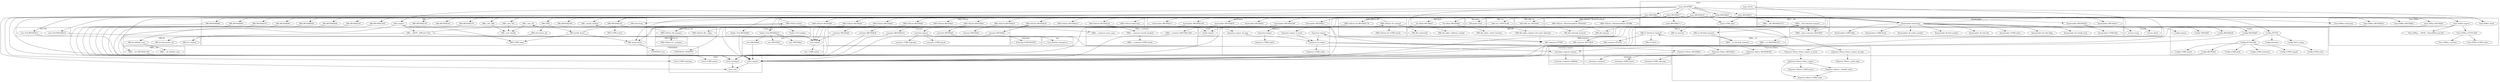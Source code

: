 digraph {
graph [overlap=false]
subgraph cluster_DBD_SQLite_st {
	label="DBD::SQLite::st";
	"DBD::SQLite::st::_prepare";
}
subgraph cluster_Internals {
	label="Internals";
	"Internals::SvREADONLY";
}
subgraph cluster_locale {
	label="locale";
	"locale::import";
}
subgraph cluster_Config {
	label="Config";
	"Config::BEGIN@35";
	"Config::CORE:subst";
	"Config::TIEHASH";
	"Config::CORE:match";
	"Config::BEGIN@5";
	"Config::fetch_string";
	"Config::AUTOLOAD";
	"Config::import";
	"Config::CORE:pack";
	"Config::launcher";
	"Config::BEGIN@9";
	"Config::CORE:substcont";
	"Config::CORE:unpack";
	"Config::FETCH";
}
subgraph cluster_List_Util {
	label="List::Util";
	"List::Util::BEGIN@11";
	"List::Util::BEGIN@12";
}
subgraph cluster_DynaLoader {
	label="DynaLoader";
	"DynaLoader::CORE:ftfile";
	"DynaLoader::BEGIN@17";
	"DynaLoader::CORE:ftsize";
	"DynaLoader::BEGIN@24";
	"DynaLoader::dl_undef_symbols";
	"DynaLoader::dl_find_symbol";
	"DynaLoader::dl_load_file";
	"DynaLoader::CORE:subst";
	"DynaLoader::dl_load_flags";
	"DynaLoader::dl_install_xsub";
	"DynaLoader::CORE:ftdir";
	"DynaLoader::bootstrap";
}
subgraph cluster_DBI {
	label="DBI";
	"DBI::__ANON__[DBI.pm:732]";
	"DBI::BEGIN@163";
	"DBI::BEGIN@160";
	"DBI::BEGIN@804";
	"DBI::BEGIN@534";
	"DBI::BEGIN@161";
	"DBI::BEGIN@159";
	"DBI::bootstrap";
	"DBI::BEGIN@276";
	"DBI::setup_driver";
	"DBI::BEGIN@1035";
	"DBI::CORE:match";
	"DBI::BEGIN@964";
	"DBI::_new_handle";
	"DBI::BEGIN@691";
	"DBI::_new_sth";
	"DBI::BEGIN@272";
	"DBI::END";
	"DBI::_install_method";
	"DBI::_new_dbh";
	"DBI::install_driver";
	"DBI::disconnect_all";
	"DBI::CORE:subst";
	"DBI::_new_drh";
	"DBI::BEGIN@867";
	"DBI::connect";
	"DBI::BEGIN@838";
}
subgraph cluster_warnings {
	label="warnings";
	"warnings::unimport";
	"warnings::CORE:regcomp";
	"warnings::CORE:match";
}
subgraph cluster_vars {
	label="vars";
	"vars::BEGIN@3";
	"vars::BEGIN@8";
	"vars::import";
	"vars::CORE:match";
	"vars::BEGIN@7";
}
subgraph cluster_Tie_Hash {
	label="Tie::Hash";
	"Tie::Hash::BEGIN@5";
	"Tie::Hash::BEGIN@6";
}
subgraph cluster_main {
	label="main";
	"main::BEGIN@17";
	"main::BEGIN@11.1";
	"main::NULL";
	"main::BEGIN@18";
	"main::BEGIN@3";
	"main::CORE:print";
	"main::BEGIN@5";
	"main::RUNTIME";
	"main::BEGIN@11";
}
subgraph cluster_strict {
	label="strict";
	"strict::import";
	"strict::CORE:regcomp";
	"strict::unimport";
	"strict::bits";
	"strict::CORE:match";
}
subgraph cluster_DBD_SQLite_dr {
	label="DBD::SQLite::dr";
	"DBD::SQLite::dr::BEGIN@178";
	"DBD::SQLite::dr::connect";
	"DBD::SQLite::dr::CORE:match";
}
subgraph cluster_DBI_common {
	label="DBI::common";
	"DBI::common::DESTROY";
	"DBI::common::STORE";
	"DBI::common::FETCH";
}
subgraph cluster_DBI_db {
	label="DBI::db";
	"DBI::db::connected";
	"DBI::db::sqlite_create_function";
	"DBI::db::sqlite_collation_needed";
	"DBI::db::sqlite_register_fts3_perl_tokenizer";
	"DBI::db::selectall_arrayref";
	"DBI::db::prepare";
}
subgraph cluster_Scalar_Util {
	label="Scalar::Util";
	"Scalar::Util::BEGIN@9";
	"Scalar::Util::BEGIN@10";
	"Scalar::Util::weaken";
}
subgraph cluster_UNIVERSAL {
	label="UNIVERSAL";
	"UNIVERSAL::isa";
	"UNIVERSAL::VERSION";
}
subgraph cluster_XSLoader {
	label="XSLoader";
	"XSLoader::load";
}
subgraph cluster_DBD_SQLite {
	label="DBD::SQLite";
	"DBD::SQLite::BEGIN@9";
	"DBD::SQLite::BEGIN@34";
	"DBD::SQLite::BEGIN@3";
	"DBD::SQLite::bootstrap";
	"DBD::SQLite::BEGIN@4";
	"DBD::SQLite::BEGIN@10";
	"DBD::SQLite::BEGIN@6";
	"DBD::SQLite::BEGIN@12";
	"DBD::SQLite::BEGIN@30";
	"DBD::SQLite::driver";
	"DBD::SQLite::BEGIN@8";
	"DBD::SQLite::BEGIN@5";
}
subgraph cluster_DBD___st {
	label="DBD::_::st";
	"DBD::_::st::BEGIN@1817";
	"DBD::_::st::fetchall_arrayref";
}
subgraph cluster_DBD_SQLite_db {
	label="DBD::SQLite::db";
	"DBD::SQLite::db::_login";
	"DBD::SQLite::db::prepare";
}
subgraph cluster_DBD___dr {
	label="DBD::_::dr";
	"DBD::_::dr::BEGIN@1450";
	"DBD::_::dr::default_user";
}
subgraph cluster_DBI_var {
	label="DBI::var";
	"DBI::var::TIESCALAR";
}
subgraph cluster_DBI_DBI_tie {
	label="DBI::DBI_tie";
	"DBI::DBI_tie::TIEHASH";
}
subgraph cluster_Exporter_Heavy {
	label="Exporter::Heavy";
	"Exporter::Heavy::_rebuild_cache";
	"Exporter::Heavy::_push_tags";
	"Exporter::Heavy::BEGIN@186";
	"Exporter::Heavy::CORE:subst";
	"Exporter::Heavy::heavy_export_ok_tags";
	"Exporter::Heavy::heavy_export_to_level";
	"Exporter::Heavy::BEGIN@4";
	"Exporter::Heavy::CORE:match";
	"Exporter::Heavy::heavy_export";
	"Exporter::Heavy::BEGIN@3";
}
subgraph cluster_DBD_SQLite__WriteOnceHash {
	label="DBD::SQLite::_WriteOnceHash";
	"DBD::SQLite::_WriteOnceHash::STORE";
	"DBD::SQLite::_WriteOnceHash::TIEHASH";
}
subgraph cluster_version {
	label="version";
	"version::(bool";
	"version::(cmp";
}
subgraph cluster_DBI_dr {
	label="DBI::dr";
	"DBI::dr::disconnect_all";
	"DBI::dr::default_user";
	"DBI::dr::connect";
}
subgraph cluster_constant {
	label="constant";
	"constant::import";
	"constant::BEGIN@4";
	"constant::BEGIN@3";
	"constant::BEGIN@38";
	"constant::CORE:regcomp";
	"constant::BEGIN@101";
	"constant::BEGIN@2";
	"constant::BEGIN@6";
	"constant::CORE:match";
}
subgraph cluster_Time_HiRes {
	label="Time::HiRes";
	"Time::HiRes::constant";
	"Time::HiRes::BEGIN@43";
	"Time::HiRes::clock";
	"Time::HiRes::__ANON__[Time/HiRes.pm:44]";
	"Time::HiRes::CORE:subst";
	"Time::HiRes::BEGIN@4";
	"Time::HiRes::AUTOLOAD";
	"Time::HiRes::BEGIN@3";
	"Time::HiRes::import";
	"Time::HiRes::bootstrap";
}
subgraph cluster_Exporter {
	label="Exporter";
	"Exporter::import";
	"Exporter::export_to_level";
	"Exporter::as_heavy";
	"Exporter::export";
	"Exporter::CORE:subst";
	"Exporter::export_ok_tags";
	"Exporter::CORE:match";
}
subgraph cluster_DBD___common {
	label="DBD::_::common";
	"DBD::_::common::CORE:match";
	"DBD::_::common::BEGIN@1348";
	"DBD::_::common::trace_msg";
	"DBD::_::common::install_method";
}
subgraph cluster_DBD___db {
	label="DBD::_::db";
	"DBD::_::db::BEGIN@1511";
	"DBD::_::db::selectall_arrayref";
}
subgraph cluster_warnings_register {
	label="warnings::register";
	"warnings::register::mkMask";
	"warnings::register::import";
}
subgraph cluster_DBD__mem_common {
	label="DBD::_mem::common";
	"DBD::_mem::common::DESTROY";
}
subgraph cluster_DBI_st {
	label="DBI::st";
	"DBI::st::fetchall_arrayref";
	"DBI::st::fetch";
	"DBI::st::execute";
	"DBI::st::fetchrow_hashref";
}
subgraph cluster_mro {
	label="mro";
	"mro::method_changed_in";
}
subgraph cluster_AutoLoader {
	label="AutoLoader";
	"AutoLoader::BEGIN@138";
	"AutoLoader::BEGIN@30";
	"AutoLoader::BEGIN@4";
	"AutoLoader::BEGIN@186";
	"AutoLoader::BEGIN@3";
	"AutoLoader::BEGIN@13";
}
"Config::AUTOLOAD" -> "Config::CORE:match";
"main::BEGIN@5" -> "AutoLoader::BEGIN@138";
"DBD::SQLite::dr::connect" -> "DBI::db::sqlite_collation_needed";
"main::RUNTIME" -> "DBI::db::selectall_arrayref";
"DynaLoader::bootstrap" -> "DynaLoader::dl_find_symbol";
"Time::HiRes::AUTOLOAD" -> "Time::HiRes::CORE:subst";
"DBD::_::db::selectall_arrayref" -> "DBI::st::fetchall_arrayref";
"main::BEGIN@5" -> "Time::HiRes::BEGIN@4";
"constant::import" -> "mro::method_changed_in";
"DynaLoader::bootstrap" -> "Time::HiRes::bootstrap";
"main::RUNTIME" -> "main::BEGIN@3";
"main::BEGIN@5" -> "AutoLoader::BEGIN@3";
"main::BEGIN@3" -> "strict::CORE:match";
"main::BEGIN@17" -> "DBI::BEGIN@964";
"DBD::_::st::fetchall_arrayref" -> "DBI::st::fetchrow_hashref";
"Exporter::export_to_level" -> "Exporter::as_heavy";
"Exporter::export" -> "Exporter::as_heavy";
"Exporter::export_ok_tags" -> "Exporter::as_heavy";
"DynaLoader::bootstrap" -> "DynaLoader::CORE:ftsize";
"main::RUNTIME" -> "DBI::END";
"Exporter::import" -> "Exporter::CORE:match";
"Exporter::Heavy::BEGIN@186" -> "warnings::unimport";
"Tie::Hash::BEGIN@5" -> "Exporter::import";
"main::BEGIN@17" -> "Exporter::import";
"Config::AUTOLOAD" -> "Config::CORE:pack";
"DBI::connect" -> "DBI::dr::default_user";
"main::BEGIN@17" -> "DBD::_::common::BEGIN@1348";
"DBI::BEGIN@163" -> "DynaLoader::bootstrap";
"main::BEGIN@18" -> "DynaLoader::bootstrap";
"main::BEGIN@5" -> "DynaLoader::bootstrap";
"DynaLoader::BEGIN@24" -> "Config::BEGIN@35";
"DBI::BEGIN@163" -> "Exporter::Heavy::heavy_export_ok_tags";
"main::BEGIN@17" -> "DBI::BEGIN@804";
"main::BEGIN@17" -> "DBI::BEGIN@161";
"DBI::disconnect_all" -> "DBI::dr::disconnect_all";
"constant::import" -> "constant::CORE:regcomp";
"main::BEGIN@18" -> "DBD::SQLite::BEGIN@12";
"Exporter::as_heavy" -> "Exporter::CORE:subst";
"Config::AUTOLOAD" -> "Config::CORE:substcont";
"main::BEGIN@17" -> "DBI::var::TIESCALAR";
"DBD::SQLite::dr::connect" -> "DBD::SQLite::dr::CORE:match";
"DBD::_::db::selectall_arrayref" -> "DBI::db::prepare";
"Exporter::Heavy::heavy_export_ok_tags" -> "Exporter::Heavy::_push_tags";
"warnings::register::import" -> "warnings::register::mkMask";
"main::BEGIN@17" -> "List::Util::BEGIN@11";
"Config::FETCH" -> "Config::fetch_string";
"DBD::SQLite::dr::connect" -> "DBI::db::sqlite_create_function";
"DynaLoader::BEGIN@24" -> "version::(bool";
"DBD::SQLite::driver" -> "DBD::_::common::install_method";
"constant::import" -> "Internals::SvREADONLY";
"DBD::SQLite::dr::connect" -> "DBI::_new_dbh";
"DynaLoader::bootstrap" -> "DynaLoader::CORE:subst";
"Exporter::as_heavy" -> "Exporter::Heavy::BEGIN@4";
"DBI::st::fetchrow_hashref" -> "DBI::st::fetch";
"DBI::install_driver" -> "DBD::SQLite::driver";
"main::BEGIN@18" -> "Tie::Hash::BEGIN@6";
"DBD::SQLite::driver" -> "DBI::_new_drh";
"main::BEGIN@18" -> "DBD::SQLite::BEGIN@8";
"main::BEGIN@17" -> "DBD::_::dr::BEGIN@1450";
"DynaLoader::BEGIN@24" -> "Config::TIEHASH";
"main::BEGIN@17" -> "DBD::_::db::BEGIN@1511";
"main::BEGIN@5" -> "DynaLoader::BEGIN@24";
"DBD::SQLite::BEGIN@30" -> "constant::BEGIN@38";
"DynaLoader::BEGIN@24" -> "Config::import";
"DBI::db::prepare" -> "DBD::SQLite::db::prepare";
"Scalar::Util::BEGIN@10" -> "vars::BEGIN@8";
"DynaLoader::BEGIN@24" -> "Config::BEGIN@9";
"DBI::BEGIN@163" -> "Exporter::export_ok_tags";
"DynaLoader::bootstrap" -> "DynaLoader::CORE:ftdir";
"DBD::SQLite::dr::connect" -> "DBI::db::sqlite_register_fts3_perl_tokenizer";
"main::BEGIN@17" -> "DBI::BEGIN@691";
"DynaLoader::bootstrap" -> "DynaLoader::dl_undef_symbols";
"Time::HiRes::import" -> "Exporter::Heavy::heavy_export_to_level";
"DBI::st::fetchrow_hashref" -> "DBI::common::FETCH";
"main::BEGIN@17" -> "main::BEGIN@11.1";
"DBI::install_driver" -> "DBI::CORE:subst";
"DBI::connect" -> "DBI::CORE:subst";
"main::RUNTIME" -> "main::CORE:print";
"main::BEGIN@11" -> "main::CORE:print";
"main::BEGIN@17" -> "DBI::BEGIN@838";
"main::BEGIN@18" -> "DBD::SQLite::BEGIN@5";
"main::BEGIN@17" -> "Scalar::Util::BEGIN@9";
"main::BEGIN@18" -> "DBD::SQLite::BEGIN@3";
"Scalar::Util::BEGIN@10" -> "vars::BEGIN@3";
"main::BEGIN@17" -> "DBI::setup_driver";
"DBI::install_driver" -> "DBI::setup_driver";
"DBD::SQLite::driver" -> "DBI::setup_driver";
"main::BEGIN@17" -> "DBI::BEGIN@276";
"DynaLoader::bootstrap" -> "DynaLoader::dl_load_flags";
"main::RUNTIME" -> "main::BEGIN@18";
"DynaLoader::bootstrap" -> "DynaLoader::dl_install_xsub";
"main::NULL" -> "DBI::common::DESTROY";
"DBD::_::db::selectall_arrayref" -> "DBI::common::DESTROY";
"DBI::dr::connect" -> "DBD::SQLite::dr::connect";
"main::BEGIN@17" -> "XSLoader::load";
"main::BEGIN@5" -> "AutoLoader::BEGIN@13";
"Time::HiRes::AUTOLOAD" -> "Time::HiRes::constant";
"main::BEGIN@18" -> "DBD::SQLite::_WriteOnceHash::STORE";
"Exporter::Heavy::BEGIN@186" -> "warnings::CORE:regcomp";
"DBD::SQLite::BEGIN@30" -> "constant::BEGIN@101";
"main::BEGIN@17" -> "DBI::BEGIN@867";
"constant::BEGIN@4" -> "warnings::register::import";
"Tie::Hash::BEGIN@6" -> "warnings::register::import";
"vars::BEGIN@7" -> "warnings::register::import";
"main::RUNTIME" -> "main::BEGIN@11";
"DBI::connect" -> "DBI::__ANON__[DBI.pm:732]";
"main::BEGIN@17" -> "DBI::BEGIN@160";
"DBD::_::common::install_method" -> "DBD::_::common::CORE:match";
"DBD::SQLite::BEGIN@34" -> "locale::import";
"DBD::SQLite::dr::BEGIN@178" -> "locale::import";
"DBI::__ANON__[DBI.pm:732]" -> "DBI::db::connected";
"DBI::dr::default_user" -> "DBD::_::dr::default_user";
"Exporter::Heavy::heavy_export" -> "Exporter::Heavy::CORE:match";
"DBD::SQLite::BEGIN@30" -> "constant::BEGIN@2";
"main::BEGIN@17" -> "Scalar::Util::weaken";
"Exporter::Heavy::heavy_export" -> "Exporter::Heavy::_rebuild_cache";
"main::RUNTIME" -> "main::BEGIN@17";
"Time::HiRes::import" -> "Exporter::export_to_level";
"DBD::SQLite::db::prepare" -> "DBI::_new_sth";
"DBD::SQLite::BEGIN@30" -> "constant::BEGIN@4";
"main::NULL" -> "DBD::_mem::common::DESTROY";
"DBD::_::db::selectall_arrayref" -> "DBD::_mem::common::DESTROY";
"main::RUNTIME" -> "Time::HiRes::clock";
"main::BEGIN@11" -> "Time::HiRes::clock";
"strict::unimport" -> "strict::bits";
"strict::import" -> "strict::bits";
"main::BEGIN@3" -> "strict::bits";
"main::BEGIN@17" -> "DBI::DBI_tie::TIEHASH";
"DynaLoader::bootstrap" -> "DynaLoader::dl_load_file";
"Time::HiRes::import" -> "Time::HiRes::__ANON__[Time/HiRes.pm:44]";
"DBI::connect" -> "DBI::install_driver";
"main::BEGIN@17" -> "List::Util::BEGIN@12";
"main::BEGIN@5" -> "AutoLoader::BEGIN@4";
"DBD::SQLite::BEGIN@30" -> "constant::BEGIN@6";
"DBD::SQLite::BEGIN@30" -> "constant::import";
"main::BEGIN@18" -> "DBD::SQLite::BEGIN@9";
"main::BEGIN@18" -> "DBD::SQLite::BEGIN@34";
"Config::FETCH" -> "Config::AUTOLOAD";
"Config::BEGIN@35" -> "strict::unimport";
"AutoLoader::BEGIN@138" -> "strict::unimport";
"DBI::BEGIN@804" -> "strict::unimport";
"constant::BEGIN@38" -> "strict::unimport";
"DBI::BEGIN@534" -> "strict::unimport";
"AutoLoader::BEGIN@186" -> "strict::unimport";
"DBI::BEGIN@1035" -> "strict::unimport";
"DBI::BEGIN@964" -> "strict::unimport";
"DBI::BEGIN@691" -> "strict::unimport";
"DBI::BEGIN@272" -> "strict::unimport";
"Time::HiRes::BEGIN@43" -> "strict::unimport";
"Exporter::Heavy::BEGIN@4" -> "strict::unimport";
"AutoLoader::BEGIN@30" -> "strict::unimport";
"constant::BEGIN@101" -> "strict::unimport";
"DBI::BEGIN@867" -> "strict::unimport";
"DBI::BEGIN@838" -> "strict::unimport";
"Exporter::Heavy::BEGIN@186" -> "warnings::CORE:match";
"DBD::SQLite::db::prepare" -> "DBD::SQLite::st::_prepare";
"main::BEGIN@18" -> "Tie::Hash::BEGIN@5";
"DBI::setup_driver" -> "UNIVERSAL::isa";
"Exporter::Heavy::heavy_export_to_level" -> "Exporter::export";
"main::BEGIN@5" -> "Time::HiRes::import";
"main::BEGIN@3" -> "strict::CORE:regcomp";
"main::BEGIN@17" -> "Scalar::Util::BEGIN@10";
"DynaLoader::bootstrap" -> "DynaLoader::CORE:ftfile";
"main::BEGIN@18" -> "DBD::SQLite::BEGIN@4";
"main::BEGIN@17" -> "DBI::BEGIN@272";
"main::BEGIN@17" -> "DBD::_::st::BEGIN@1817";
"DBI::db::selectall_arrayref" -> "DBD::_::db::selectall_arrayref";
"main::BEGIN@17" -> "DBI::_install_method";
"DBD::_::common::install_method" -> "DBI::_install_method";
"DBI::END" -> "DBI::disconnect_all";
"Config::FETCH" -> "Config::launcher";
"Config::AUTOLOAD" -> "Config::CORE:unpack";
"main::BEGIN@18" -> "DBD::SQLite::dr::BEGIN@178";
"Config::AUTOLOAD" -> "Config::BEGIN@5";
"main::BEGIN@17" -> "DBI::BEGIN@163";
"DBI::END" -> "DBD::_::common::trace_msg";
"DBD::SQLite::dr::connect" -> "DBD::SQLite::db::_login";
"main::BEGIN@5" -> "AutoLoader::BEGIN@186";
"DynaLoader::bootstrap" -> "DBI::bootstrap";
"DBI::BEGIN@163" -> "DBI::CORE:match";
"DBD::SQLite::BEGIN@9" -> "vars::import";
"List::Util::BEGIN@12" -> "vars::import";
"DBD::SQLite::BEGIN@10" -> "vars::import";
"DBD::SQLite::BEGIN@8" -> "vars::import";
"Scalar::Util::BEGIN@10" -> "vars::import";
"constant::BEGIN@6" -> "vars::import";
"DynaLoader::bootstrap" -> "DBD::SQLite::bootstrap";
"DynaLoader::BEGIN@24" -> "version::(cmp";
"vars::import" -> "vars::CORE:match";
"main::BEGIN@18" -> "DBD::SQLite::_WriteOnceHash::TIEHASH";
"main::RUNTIME" -> "DBI::connect";
"main::BEGIN@5" -> "DynaLoader::BEGIN@17";
"Exporter::Heavy::_rebuild_cache" -> "Exporter::Heavy::CORE:subst";
"Exporter::Heavy::heavy_export" -> "Exporter::Heavy::CORE:subst";
"DBD::SQLite::BEGIN@30" -> "constant::BEGIN@3";
"main::BEGIN@18" -> "DBD::SQLite::BEGIN@10";
"main::BEGIN@17" -> "DBI::BEGIN@534";
"DBI::__ANON__[DBI.pm:732]" -> "DBI::dr::connect";
"main::BEGIN@18" -> "DBD::SQLite::BEGIN@6";
"main::BEGIN@17" -> "DBI::BEGIN@159";
"main::BEGIN@5" -> "Time::HiRes::BEGIN@3";
"main::BEGIN@17" -> "DBI::BEGIN@1035";
"main::BEGIN@18" -> "DBD::SQLite::BEGIN@30";
"Exporter::Heavy::heavy_export_to_level" -> "Exporter::Heavy::heavy_export";
"main::RUNTIME" -> "main::BEGIN@5";
"DBD::_::db::selectall_arrayref" -> "DBI::st::execute";
"constant::import" -> "constant::CORE:match";
"DBI::_new_dbh" -> "DBI::_new_handle";
"DBI::_new_sth" -> "DBI::_new_handle";
"DBI::_new_drh" -> "DBI::_new_handle";
"main::BEGIN@5" -> "Config::FETCH";
"Config::AUTOLOAD" -> "Config::CORE:subst";
"Exporter::as_heavy" -> "Exporter::Heavy::BEGIN@186";
"main::BEGIN@5" -> "Time::HiRes::BEGIN@43";
"Time::HiRes::import" -> "Time::HiRes::AUTOLOAD";
"DBD::SQLite::BEGIN@5" -> "UNIVERSAL::VERSION";
"DBD::_::dr::BEGIN@1450" -> "strict::import";
"List::Util::BEGIN@11" -> "strict::import";
"Scalar::Util::BEGIN@9" -> "strict::import";
"DBD::_::db::BEGIN@1511" -> "strict::import";
"Config::BEGIN@5" -> "strict::import";
"constant::BEGIN@3" -> "strict::import";
"DBD::SQLite::BEGIN@4" -> "strict::import";
"DBD::_::st::BEGIN@1817" -> "strict::import";
"vars::BEGIN@8" -> "strict::import";
"Time::HiRes::BEGIN@4" -> "strict::import";
"DBI::BEGIN@276" -> "strict::import";
"DBD::_::common::BEGIN@1348" -> "strict::import";
"Config::BEGIN@9" -> "strict::import";
"main::BEGIN@3" -> "strict::import";
"Exporter::Heavy::BEGIN@3" -> "strict::import";
"AutoLoader::BEGIN@3" -> "strict::import";
"main::BEGIN@5" -> "AutoLoader::BEGIN@30";
"Scalar::Util::BEGIN@10" -> "vars::BEGIN@7";
"Exporter::as_heavy" -> "Exporter::Heavy::BEGIN@3";
"DBI::st::fetchall_arrayref" -> "DBD::_::st::fetchall_arrayref";
"DBI::__ANON__[DBI.pm:732]" -> "DBI::common::STORE";
"DBI::connect" -> "DBI::common::STORE";
}

